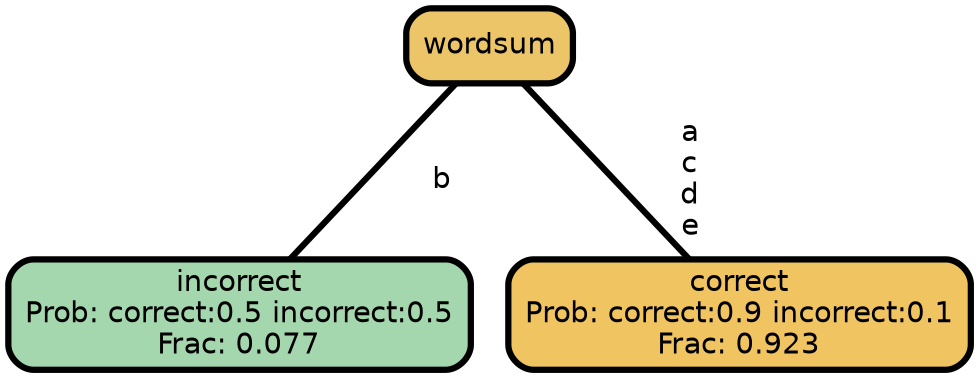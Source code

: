 graph Tree {
node [shape=box, style="filled, rounded",color="black",penwidth="3",fontcolor="black",                 fontname=helvetica] ;
graph [ranksep="0 equally", splines=straight,                 bgcolor=transparent, dpi=200] ;
edge [fontname=helvetica, color=black] ;
0 [label="incorrect
Prob: correct:0.5 incorrect:0.5
Frac: 0.077", fillcolor="#a5d7ae"] ;
1 [label="wordsum", fillcolor="#ebc568"] ;
2 [label="correct
Prob: correct:0.9 incorrect:0.1
Frac: 0.923", fillcolor="#f1c462"] ;
1 -- 0 [label=" b",penwidth=3] ;
1 -- 2 [label=" a\n c\n d\n e",penwidth=3] ;
{rank = same;}}